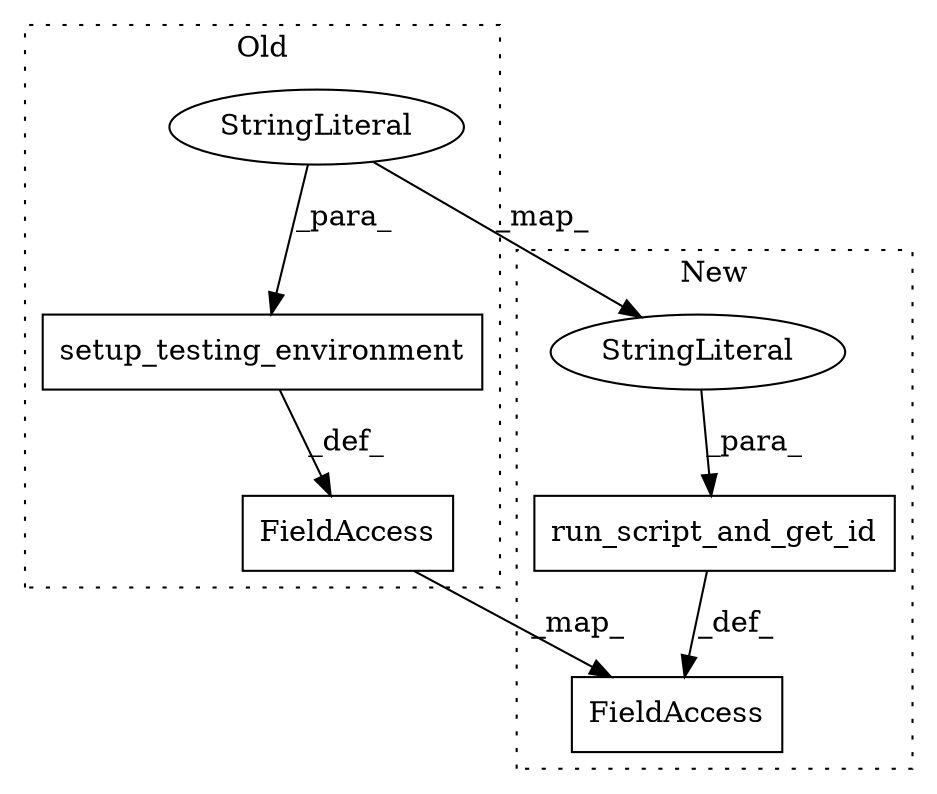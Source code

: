 digraph G {
subgraph cluster0 {
1 [label="setup_testing_environment" a="32" s="322,388" l="26,1" shape="box"];
3 [label="StringLiteral" a="45" s="348" l="40" shape="ellipse"];
5 [label="FieldAccess" a="22" s="306" l="15" shape="box"];
label = "Old";
style="dotted";
}
subgraph cluster1 {
2 [label="run_script_and_get_id" a="32" s="253,304" l="22,1" shape="box"];
4 [label="StringLiteral" a="45" s="275" l="29" shape="ellipse"];
6 [label="FieldAccess" a="22" s="238" l="14" shape="box"];
label = "New";
style="dotted";
}
1 -> 5 [label="_def_"];
2 -> 6 [label="_def_"];
3 -> 1 [label="_para_"];
3 -> 4 [label="_map_"];
4 -> 2 [label="_para_"];
5 -> 6 [label="_map_"];
}